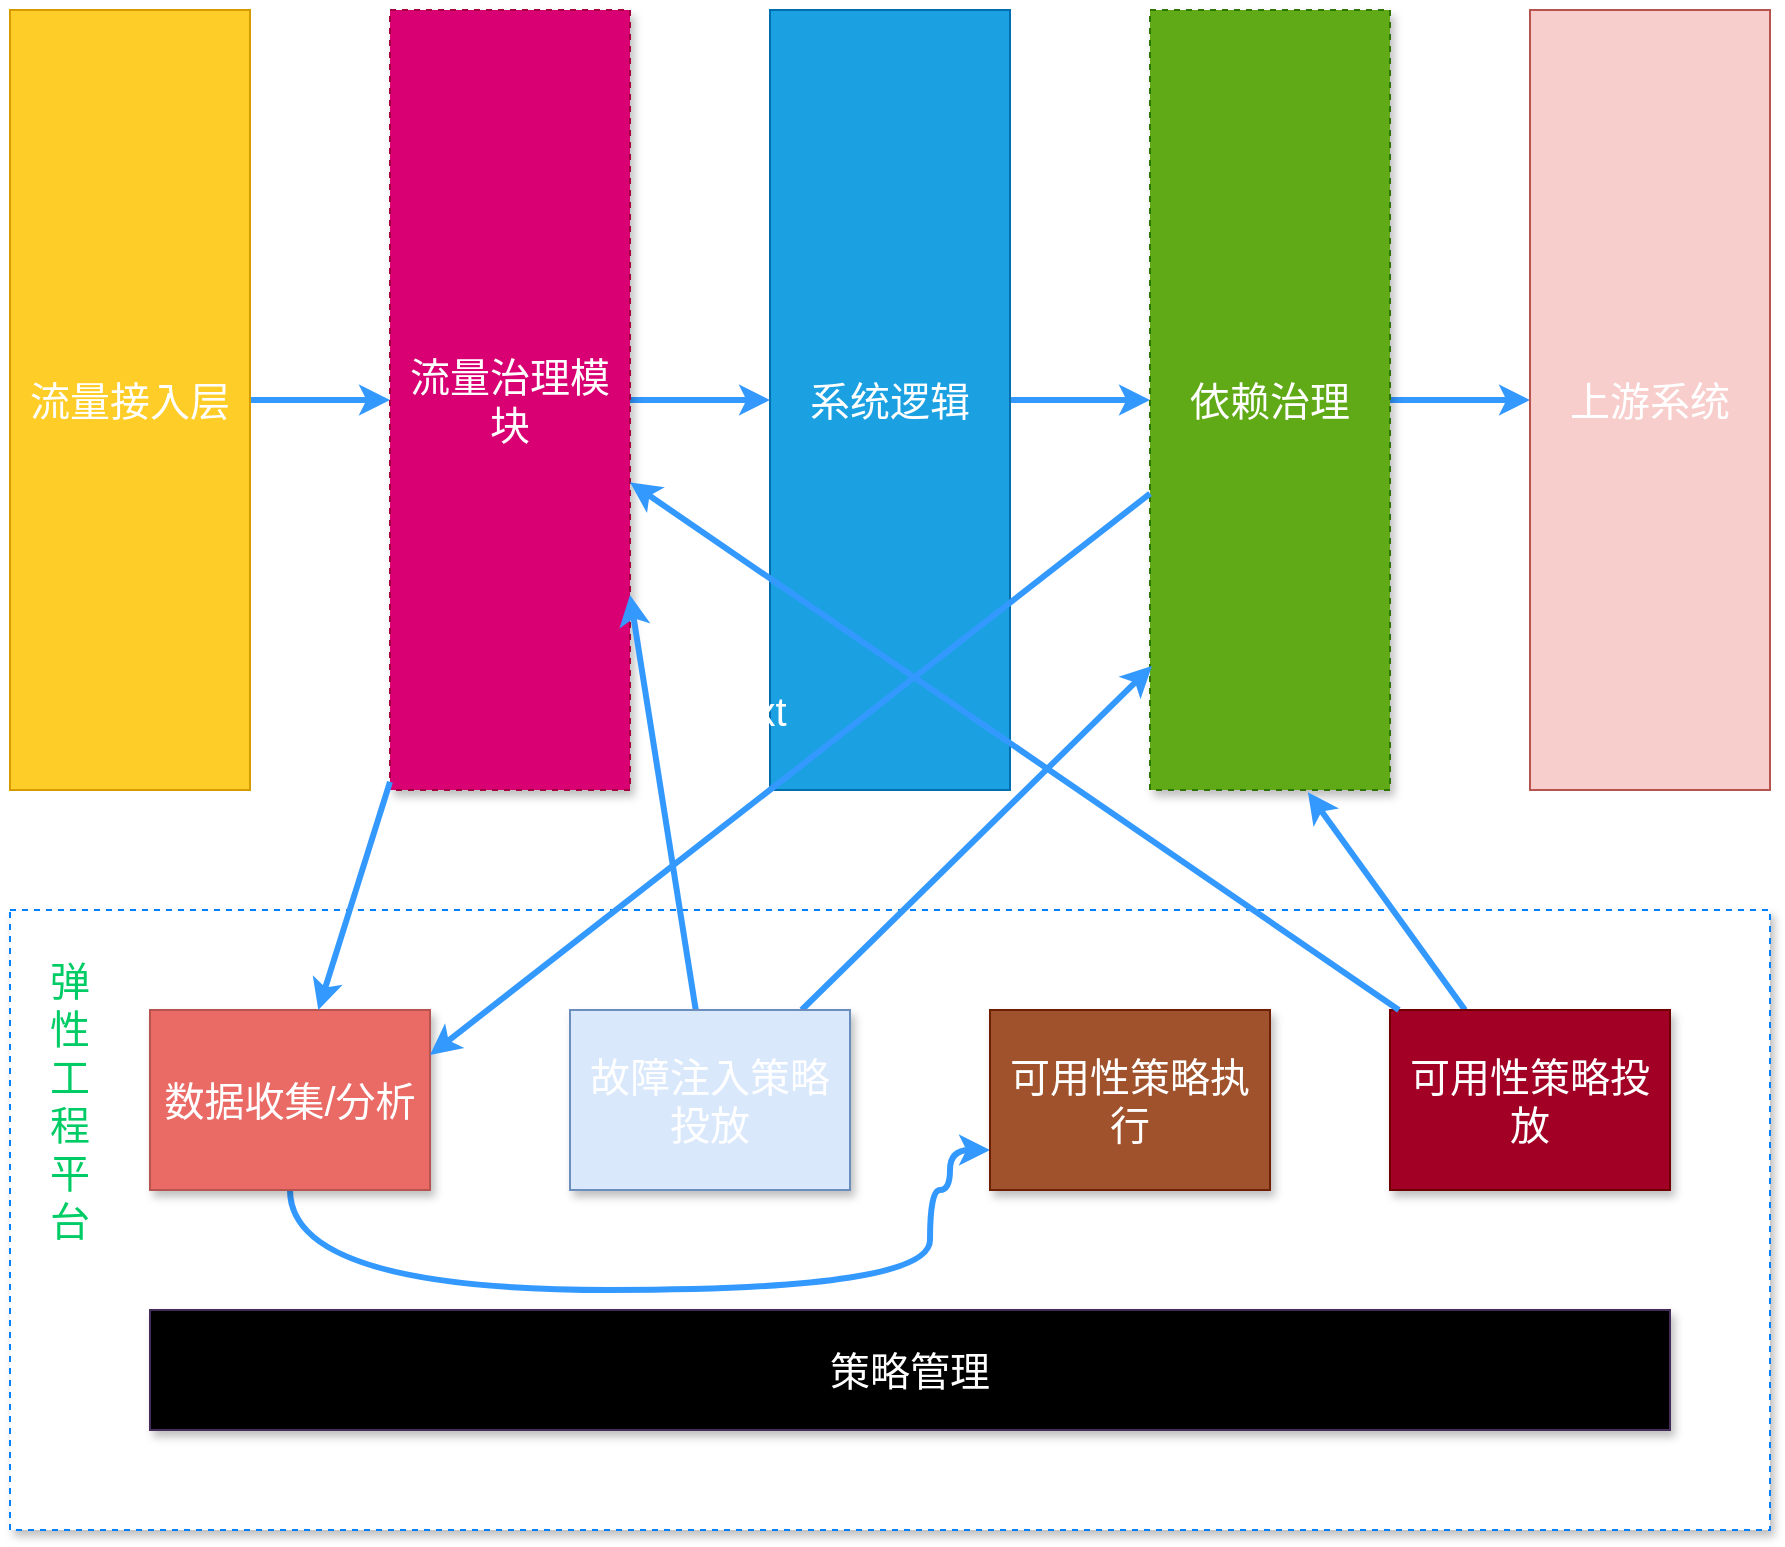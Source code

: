 <mxfile version="14.6.13" type="device"><diagram id="-76IbfCq3OGMEbg9edIH" name="第 1 页"><mxGraphModel dx="1426" dy="860" grid="1" gridSize="10" guides="1" tooltips="1" connect="1" arrows="1" fold="1" page="1" pageScale="1" pageWidth="827" pageHeight="1169" math="0" shadow="0"><root><mxCell id="0"/><mxCell id="1" parent="0"/><mxCell id="VG2Old5beps1QgCAG0sV-7" style="edgeStyle=orthogonalEdgeStyle;curved=1;rounded=0;orthogonalLoop=1;jettySize=auto;html=1;entryX=0;entryY=0.5;entryDx=0;entryDy=0;fontSize=20;fontColor=#FFFFFF;strokeWidth=3;strokeColor=#3399FF;" edge="1" parent="1" source="VG2Old5beps1QgCAG0sV-1" target="VG2Old5beps1QgCAG0sV-2"><mxGeometry relative="1" as="geometry"/></mxCell><mxCell id="VG2Old5beps1QgCAG0sV-1" value="流量接入层" style="rounded=0;whiteSpace=wrap;html=1;fillColor=#ffcd28;strokeColor=#d79b00;fontColor=#FFFFFF;fontSize=20;" vertex="1" parent="1"><mxGeometry x="40" y="220" width="120" height="390" as="geometry"/></mxCell><mxCell id="VG2Old5beps1QgCAG0sV-8" style="edgeStyle=orthogonalEdgeStyle;curved=1;rounded=0;orthogonalLoop=1;jettySize=auto;html=1;entryX=0;entryY=0.5;entryDx=0;entryDy=0;fontSize=20;fontColor=#FFFFFF;strokeColor=#3399FF;strokeWidth=3;" edge="1" parent="1" source="VG2Old5beps1QgCAG0sV-2" target="VG2Old5beps1QgCAG0sV-3"><mxGeometry relative="1" as="geometry"/></mxCell><mxCell id="VG2Old5beps1QgCAG0sV-2" value="流量治理模块" style="rounded=0;whiteSpace=wrap;html=1;fillColor=#d80073;strokeColor=#A50040;fontColor=#ffffff;fontSize=20;dashed=1;sketch=0;glass=0;shadow=1;" vertex="1" parent="1"><mxGeometry x="230" y="220" width="120" height="390" as="geometry"/></mxCell><mxCell id="VG2Old5beps1QgCAG0sV-9" style="edgeStyle=orthogonalEdgeStyle;curved=1;rounded=0;orthogonalLoop=1;jettySize=auto;html=1;entryX=0;entryY=0.5;entryDx=0;entryDy=0;fontSize=20;fontColor=#FFFFFF;strokeColor=#3399FF;strokeWidth=3;" edge="1" parent="1" source="VG2Old5beps1QgCAG0sV-3" target="VG2Old5beps1QgCAG0sV-4"><mxGeometry relative="1" as="geometry"/></mxCell><mxCell id="VG2Old5beps1QgCAG0sV-3" value="系统逻辑" style="rounded=0;whiteSpace=wrap;html=1;fillColor=#1ba1e2;strokeColor=#006EAF;fontColor=#ffffff;fontSize=20;" vertex="1" parent="1"><mxGeometry x="420" y="220" width="120" height="390" as="geometry"/></mxCell><mxCell id="VG2Old5beps1QgCAG0sV-10" style="edgeStyle=orthogonalEdgeStyle;curved=1;rounded=0;orthogonalLoop=1;jettySize=auto;html=1;entryX=0;entryY=0.5;entryDx=0;entryDy=0;fontSize=20;fontColor=#FFFFFF;strokeColor=#3399FF;strokeWidth=3;" edge="1" parent="1" source="VG2Old5beps1QgCAG0sV-4" target="VG2Old5beps1QgCAG0sV-5"><mxGeometry relative="1" as="geometry"/></mxCell><mxCell id="VG2Old5beps1QgCAG0sV-4" value="依赖治理" style="rounded=0;whiteSpace=wrap;html=1;fillColor=#60a917;strokeColor=#2D7600;fontSize=20;fontColor=#ffffff;dashed=1;shadow=1;" vertex="1" parent="1"><mxGeometry x="610" y="220" width="120" height="390" as="geometry"/></mxCell><mxCell id="VG2Old5beps1QgCAG0sV-5" value="上游系统" style="rounded=0;whiteSpace=wrap;html=1;fillColor=#f8cecc;strokeColor=#b85450;fontSize=20;fontColor=#FFFFFF;" vertex="1" parent="1"><mxGeometry x="800" y="220" width="120" height="390" as="geometry"/></mxCell><mxCell id="VG2Old5beps1QgCAG0sV-11" value="" style="rounded=0;whiteSpace=wrap;html=1;shadow=1;glass=0;dashed=1;sketch=0;fontSize=20;fontColor=#FFFFFF;gradientColor=none;strokeColor=#007FFF;" vertex="1" parent="1"><mxGeometry x="40" y="670" width="880" height="310" as="geometry"/></mxCell><mxCell id="VG2Old5beps1QgCAG0sV-25" style="edgeStyle=orthogonalEdgeStyle;rounded=0;orthogonalLoop=1;jettySize=auto;html=1;fontSize=20;fontColor=#FFFFFF;strokeColor=#3399FF;strokeWidth=3;curved=1;" edge="1" parent="1" source="VG2Old5beps1QgCAG0sV-12"><mxGeometry relative="1" as="geometry"><mxPoint x="530" y="790" as="targetPoint"/><Array as="points"><mxPoint x="180" y="860"/><mxPoint x="500" y="860"/><mxPoint x="500" y="810"/><mxPoint x="510" y="810"/><mxPoint x="510" y="790"/></Array></mxGeometry></mxCell><mxCell id="VG2Old5beps1QgCAG0sV-12" value="数据收集/分析" style="rounded=0;whiteSpace=wrap;html=1;shadow=1;glass=0;sketch=0;fontSize=20;strokeColor=#b85450;fillColor=#EA6B66;fontColor=#FFFFFF;" vertex="1" parent="1"><mxGeometry x="110" y="720" width="140" height="90" as="geometry"/></mxCell><mxCell id="VG2Old5beps1QgCAG0sV-21" style="edgeStyle=none;rounded=0;orthogonalLoop=1;jettySize=auto;html=1;entryX=0.008;entryY=0.841;entryDx=0;entryDy=0;entryPerimeter=0;fontSize=20;fontColor=#FFFFFF;strokeColor=#3399FF;strokeWidth=3;" edge="1" parent="1" source="VG2Old5beps1QgCAG0sV-13" target="VG2Old5beps1QgCAG0sV-4"><mxGeometry relative="1" as="geometry"/></mxCell><mxCell id="VG2Old5beps1QgCAG0sV-23" style="edgeStyle=none;rounded=0;orthogonalLoop=1;jettySize=auto;html=1;entryX=1;entryY=0.75;entryDx=0;entryDy=0;fontSize=20;fontColor=#FFFFFF;strokeColor=#3399FF;strokeWidth=3;" edge="1" parent="1" source="VG2Old5beps1QgCAG0sV-13" target="VG2Old5beps1QgCAG0sV-2"><mxGeometry relative="1" as="geometry"/></mxCell><mxCell id="VG2Old5beps1QgCAG0sV-13" value="故障注入策略投放" style="rounded=0;whiteSpace=wrap;html=1;shadow=1;glass=0;sketch=0;fontSize=20;strokeColor=#6c8ebf;fillColor=#dae8fc;fontColor=#FFFFFF;" vertex="1" parent="1"><mxGeometry x="320" y="720" width="140" height="90" as="geometry"/></mxCell><mxCell id="VG2Old5beps1QgCAG0sV-14" value="可用性策略执行" style="rounded=0;whiteSpace=wrap;html=1;shadow=1;glass=0;sketch=0;fontSize=20;strokeColor=#6D1F00;fillColor=#a0522d;fontColor=#ffffff;" vertex="1" parent="1"><mxGeometry x="530" y="720" width="140" height="90" as="geometry"/></mxCell><mxCell id="VG2Old5beps1QgCAG0sV-16" style="rounded=0;orthogonalLoop=1;jettySize=auto;html=1;entryX=0.658;entryY=1.003;entryDx=0;entryDy=0;entryPerimeter=0;fontSize=20;fontColor=#FFFFFF;strokeColor=#3399FF;strokeWidth=3;" edge="1" parent="1" source="VG2Old5beps1QgCAG0sV-15" target="VG2Old5beps1QgCAG0sV-4"><mxGeometry relative="1" as="geometry"/></mxCell><mxCell id="VG2Old5beps1QgCAG0sV-15" value="可用性策略投放" style="rounded=0;whiteSpace=wrap;html=1;shadow=1;glass=0;sketch=0;fontSize=20;strokeColor=#6F0000;fillColor=#a20025;fontColor=#ffffff;" vertex="1" parent="1"><mxGeometry x="730" y="720" width="140" height="90" as="geometry"/></mxCell><mxCell id="VG2Old5beps1QgCAG0sV-17" style="edgeStyle=none;rounded=0;orthogonalLoop=1;jettySize=auto;html=1;fontSize=20;fontColor=#FFFFFF;strokeColor=#3399FF;strokeWidth=3;" edge="1" parent="1" source="VG2Old5beps1QgCAG0sV-15" target="VG2Old5beps1QgCAG0sV-2"><mxGeometry relative="1" as="geometry"/></mxCell><mxCell id="VG2Old5beps1QgCAG0sV-22" style="edgeStyle=none;rounded=0;orthogonalLoop=1;jettySize=auto;html=1;entryX=1;entryY=0.25;entryDx=0;entryDy=0;fontSize=20;fontColor=#FFFFFF;strokeColor=#3399FF;strokeWidth=3;" edge="1" parent="1" source="VG2Old5beps1QgCAG0sV-4" target="VG2Old5beps1QgCAG0sV-12"><mxGeometry relative="1" as="geometry"/></mxCell><mxCell id="VG2Old5beps1QgCAG0sV-26" value="Text" style="text;html=1;strokeColor=none;fillColor=none;align=center;verticalAlign=middle;whiteSpace=wrap;rounded=0;shadow=1;glass=0;sketch=0;fontSize=20;fontColor=#FFFFFF;" vertex="1" parent="1"><mxGeometry x="390" y="560" width="40" height="20" as="geometry"/></mxCell><mxCell id="VG2Old5beps1QgCAG0sV-27" value="弹性工程平台" style="text;html=1;strokeColor=none;fillColor=none;align=center;verticalAlign=middle;whiteSpace=wrap;rounded=0;shadow=1;glass=0;sketch=0;fontSize=20;fontColor=#00CC66;" vertex="1" parent="1"><mxGeometry x="50" y="755" width="40" height="20" as="geometry"/></mxCell><mxCell id="VG2Old5beps1QgCAG0sV-28" value="策略管理" style="rounded=0;whiteSpace=wrap;html=1;shadow=1;glass=0;sketch=0;fontSize=20;fontColor=#ffffff;strokeColor=#432D57;fillColor=#000000;" vertex="1" parent="1"><mxGeometry x="110" y="870" width="760" height="60" as="geometry"/></mxCell><mxCell id="VG2Old5beps1QgCAG0sV-24" style="edgeStyle=none;rounded=0;orthogonalLoop=1;jettySize=auto;html=1;fontSize=20;fontColor=#FFFFFF;strokeColor=#3399FF;strokeWidth=3;" edge="1" parent="1" source="VG2Old5beps1QgCAG0sV-2" target="VG2Old5beps1QgCAG0sV-12"><mxGeometry relative="1" as="geometry"/></mxCell></root></mxGraphModel></diagram></mxfile>